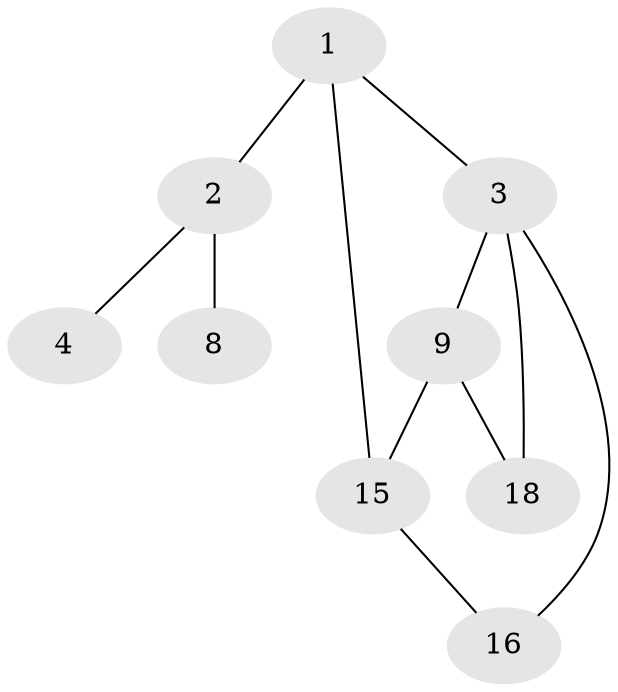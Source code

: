 // Generated by graph-tools (version 1.1) at 2025/46/02/15/25 05:46:28]
// undirected, 9 vertices, 11 edges
graph export_dot {
graph [start="1"]
  node [color=gray90,style=filled];
  1;
  2 [super="+11"];
  3;
  4 [super="+5+6+7+19"];
  8 [super="+10+11"];
  9 [super="+14"];
  15 [super="+20"];
  16 [super="+17"];
  18 [super="+20"];
  1 -- 2;
  1 -- 3;
  1 -- 15;
  2 -- 4;
  2 -- 8;
  3 -- 9;
  3 -- 16;
  3 -- 18;
  9 -- 18;
  9 -- 15;
  15 -- 16;
}
